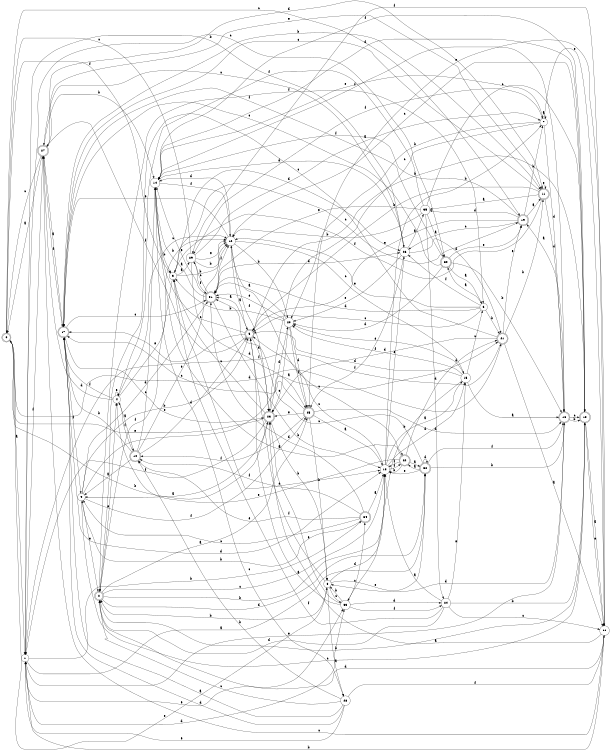 digraph n30_8 {
__start0 [label="" shape="none"];

rankdir=LR;
size="8,5";

s0 [style="rounded,filled", color="black", fillcolor="white" shape="doublecircle", label="0"];
s1 [style="filled", color="black", fillcolor="white" shape="circle", label="1"];
s2 [style="rounded,filled", color="black", fillcolor="white" shape="doublecircle", label="2"];
s3 [style="filled", color="black", fillcolor="white" shape="circle", label="3"];
s4 [style="filled", color="black", fillcolor="white" shape="circle", label="4"];
s5 [style="rounded,filled", color="black", fillcolor="white" shape="doublecircle", label="5"];
s6 [style="filled", color="black", fillcolor="white" shape="circle", label="6"];
s7 [style="filled", color="black", fillcolor="white" shape="circle", label="7"];
s8 [style="filled", color="black", fillcolor="white" shape="circle", label="8"];
s9 [style="filled", color="black", fillcolor="white" shape="circle", label="9"];
s10 [style="rounded,filled", color="black", fillcolor="white" shape="doublecircle", label="10"];
s11 [style="rounded,filled", color="black", fillcolor="white" shape="doublecircle", label="11"];
s12 [style="filled", color="black", fillcolor="white" shape="circle", label="12"];
s13 [style="filled", color="black", fillcolor="white" shape="circle", label="13"];
s14 [style="filled", color="black", fillcolor="white" shape="circle", label="14"];
s15 [style="filled", color="black", fillcolor="white" shape="circle", label="15"];
s16 [style="rounded,filled", color="black", fillcolor="white" shape="doublecircle", label="16"];
s17 [style="rounded,filled", color="black", fillcolor="white" shape="doublecircle", label="17"];
s18 [style="rounded,filled", color="black", fillcolor="white" shape="doublecircle", label="18"];
s19 [style="rounded,filled", color="black", fillcolor="white" shape="doublecircle", label="19"];
s20 [style="filled", color="black", fillcolor="white" shape="circle", label="20"];
s21 [style="rounded,filled", color="black", fillcolor="white" shape="doublecircle", label="21"];
s22 [style="rounded,filled", color="black", fillcolor="white" shape="doublecircle", label="22"];
s23 [style="rounded,filled", color="black", fillcolor="white" shape="doublecircle", label="23"];
s24 [style="filled", color="black", fillcolor="white" shape="circle", label="24"];
s25 [style="rounded,filled", color="black", fillcolor="white" shape="doublecircle", label="25"];
s26 [style="filled", color="black", fillcolor="white" shape="circle", label="26"];
s27 [style="rounded,filled", color="black", fillcolor="white" shape="doublecircle", label="27"];
s28 [style="filled", color="black", fillcolor="white" shape="circle", label="28"];
s29 [style="filled", color="black", fillcolor="white" shape="circle", label="29"];
s30 [style="rounded,filled", color="black", fillcolor="white" shape="doublecircle", label="30"];
s31 [style="rounded,filled", color="black", fillcolor="white" shape="doublecircle", label="31"];
s32 [style="rounded,filled", color="black", fillcolor="white" shape="doublecircle", label="32"];
s33 [style="filled", color="black", fillcolor="white" shape="circle", label="33"];
s34 [style="rounded,filled", color="black", fillcolor="white" shape="doublecircle", label="34"];
s35 [style="filled", color="black", fillcolor="white" shape="circle", label="35"];
s36 [style="filled", color="black", fillcolor="white" shape="circle", label="36"];
s0 -> s1 [label="a"];
s0 -> s23 [label="b"];
s0 -> s19 [label="c"];
s0 -> s21 [label="d"];
s0 -> s8 [label="e"];
s0 -> s3 [label="f"];
s1 -> s32 [label="a"];
s1 -> s34 [label="b"];
s1 -> s30 [label="c"];
s1 -> s33 [label="d"];
s1 -> s33 [label="e"];
s1 -> s27 [label="f"];
s2 -> s25 [label="a"];
s2 -> s13 [label="b"];
s2 -> s13 [label="c"];
s2 -> s32 [label="d"];
s2 -> s4 [label="e"];
s2 -> s6 [label="f"];
s3 -> s29 [label="a"];
s3 -> s12 [label="b"];
s3 -> s19 [label="c"];
s3 -> s26 [label="d"];
s3 -> s13 [label="e"];
s3 -> s2 [label="f"];
s4 -> s10 [label="a"];
s4 -> s12 [label="b"];
s4 -> s12 [label="c"];
s4 -> s27 [label="d"];
s4 -> s4 [label="e"];
s4 -> s17 [label="f"];
s5 -> s31 [label="a"];
s5 -> s18 [label="b"];
s5 -> s14 [label="c"];
s5 -> s23 [label="d"];
s5 -> s17 [label="e"];
s5 -> s27 [label="f"];
s6 -> s30 [label="a"];
s6 -> s21 [label="b"];
s6 -> s5 [label="c"];
s6 -> s31 [label="d"];
s6 -> s12 [label="e"];
s6 -> s26 [label="f"];
s7 -> s7 [label="a"];
s7 -> s20 [label="b"];
s7 -> s23 [label="c"];
s7 -> s16 [label="d"];
s7 -> s36 [label="e"];
s7 -> s29 [label="f"];
s8 -> s28 [label="a"];
s8 -> s2 [label="b"];
s8 -> s33 [label="c"];
s8 -> s13 [label="d"];
s8 -> s32 [label="e"];
s8 -> s5 [label="f"];
s9 -> s21 [label="a"];
s9 -> s5 [label="b"];
s9 -> s18 [label="c"];
s9 -> s31 [label="d"];
s9 -> s2 [label="e"];
s9 -> s25 [label="f"];
s10 -> s9 [label="a"];
s10 -> s17 [label="b"];
s10 -> s14 [label="c"];
s10 -> s5 [label="d"];
s10 -> s12 [label="e"];
s10 -> s4 [label="f"];
s11 -> s35 [label="a"];
s11 -> s5 [label="b"];
s11 -> s17 [label="c"];
s11 -> s16 [label="d"];
s11 -> s11 [label="e"];
s11 -> s3 [label="f"];
s12 -> s5 [label="a"];
s12 -> s20 [label="b"];
s12 -> s15 [label="c"];
s12 -> s14 [label="d"];
s12 -> s17 [label="e"];
s12 -> s23 [label="f"];
s13 -> s15 [label="a"];
s13 -> s7 [label="b"];
s13 -> s5 [label="c"];
s13 -> s15 [label="d"];
s13 -> s26 [label="e"];
s13 -> s22 [label="f"];
s14 -> s22 [label="a"];
s14 -> s3 [label="b"];
s14 -> s28 [label="c"];
s14 -> s26 [label="d"];
s14 -> s7 [label="e"];
s14 -> s12 [label="f"];
s15 -> s16 [label="a"];
s15 -> s33 [label="b"];
s15 -> s6 [label="c"];
s15 -> s5 [label="d"];
s15 -> s20 [label="e"];
s15 -> s20 [label="f"];
s16 -> s19 [label="a"];
s16 -> s18 [label="b"];
s16 -> s18 [label="c"];
s16 -> s8 [label="d"];
s16 -> s1 [label="e"];
s16 -> s14 [label="f"];
s17 -> s27 [label="a"];
s17 -> s11 [label="b"];
s17 -> s31 [label="c"];
s17 -> s13 [label="d"];
s17 -> s23 [label="e"];
s17 -> s9 [label="f"];
s18 -> s36 [label="a"];
s18 -> s2 [label="b"];
s18 -> s12 [label="c"];
s18 -> s14 [label="d"];
s18 -> s36 [label="e"];
s18 -> s14 [label="f"];
s19 -> s11 [label="a"];
s19 -> s7 [label="b"];
s19 -> s26 [label="c"];
s19 -> s35 [label="d"];
s19 -> s5 [label="e"];
s19 -> s14 [label="f"];
s20 -> s31 [label="a"];
s20 -> s3 [label="b"];
s20 -> s23 [label="c"];
s20 -> s25 [label="d"];
s20 -> s31 [label="e"];
s20 -> s25 [label="f"];
s21 -> s36 [label="a"];
s21 -> s11 [label="b"];
s21 -> s2 [label="c"];
s21 -> s23 [label="d"];
s21 -> s19 [label="e"];
s21 -> s1 [label="f"];
s22 -> s32 [label="a"];
s22 -> s13 [label="b"];
s22 -> s12 [label="c"];
s22 -> s21 [label="d"];
s22 -> s4 [label="e"];
s22 -> s13 [label="f"];
s23 -> s9 [label="a"];
s23 -> s8 [label="b"];
s23 -> s3 [label="c"];
s23 -> s20 [label="d"];
s23 -> s0 [label="e"];
s23 -> s1 [label="f"];
s24 -> s13 [label="a"];
s24 -> s18 [label="b"];
s24 -> s36 [label="c"];
s24 -> s2 [label="d"];
s24 -> s15 [label="e"];
s24 -> s3 [label="f"];
s25 -> s13 [label="a"];
s25 -> s8 [label="b"];
s25 -> s17 [label="c"];
s25 -> s16 [label="d"];
s25 -> s23 [label="e"];
s25 -> s10 [label="f"];
s26 -> s35 [label="a"];
s26 -> s1 [label="b"];
s26 -> s27 [label="c"];
s26 -> s21 [label="d"];
s26 -> s20 [label="e"];
s26 -> s25 [label="f"];
s27 -> s0 [label="a"];
s27 -> s14 [label="b"];
s27 -> s0 [label="c"];
s27 -> s11 [label="d"];
s27 -> s11 [label="e"];
s27 -> s17 [label="f"];
s28 -> s17 [label="a"];
s28 -> s10 [label="b"];
s28 -> s2 [label="c"];
s28 -> s17 [label="d"];
s28 -> s1 [label="e"];
s28 -> s36 [label="f"];
s29 -> s7 [label="a"];
s29 -> s12 [label="b"];
s29 -> s0 [label="c"];
s29 -> s25 [label="d"];
s29 -> s12 [label="e"];
s29 -> s31 [label="f"];
s30 -> s6 [label="a"];
s30 -> s16 [label="b"];
s30 -> s17 [label="c"];
s30 -> s20 [label="d"];
s30 -> s19 [label="e"];
s30 -> s17 [label="f"];
s31 -> s14 [label="a"];
s31 -> s13 [label="b"];
s31 -> s29 [label="c"];
s31 -> s26 [label="d"];
s31 -> s14 [label="e"];
s31 -> s12 [label="f"];
s32 -> s22 [label="a"];
s32 -> s16 [label="b"];
s32 -> s31 [label="c"];
s32 -> s32 [label="d"];
s32 -> s13 [label="e"];
s32 -> s16 [label="f"];
s33 -> s5 [label="a"];
s33 -> s8 [label="b"];
s33 -> s34 [label="c"];
s33 -> s24 [label="d"];
s33 -> s23 [label="e"];
s33 -> s24 [label="f"];
s34 -> s13 [label="a"];
s34 -> s9 [label="b"];
s34 -> s9 [label="c"];
s34 -> s31 [label="d"];
s34 -> s10 [label="e"];
s34 -> s10 [label="f"];
s35 -> s30 [label="a"];
s35 -> s12 [label="b"];
s35 -> s18 [label="c"];
s35 -> s24 [label="d"];
s35 -> s31 [label="e"];
s35 -> s4 [label="f"];
s36 -> s23 [label="a"];
s36 -> s1 [label="b"];
s36 -> s27 [label="c"];
s36 -> s2 [label="d"];
s36 -> s25 [label="e"];
s36 -> s29 [label="f"];

}